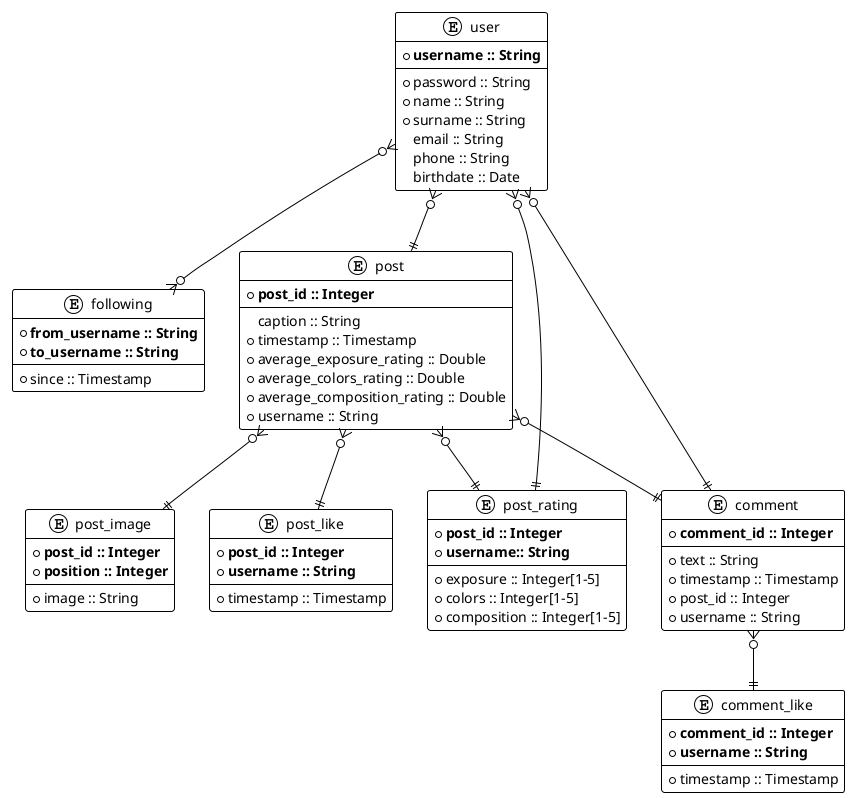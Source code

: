 @startuml Lipho DB ER Diagram
!theme plain

entity user {
    * **username :: String**
    --
    * password :: String
    * name :: String
    * surname :: String
    email :: String
    phone :: String
    birthdate :: Date
}

entity following {
    * **from_username :: String**
    * **to_username :: String**
    --
    * since :: Timestamp
}

entity post {
    * **post_id :: Integer**
    --
    caption :: String
    * timestamp :: Timestamp
    * average_exposure_rating :: Double
    * average_colors_rating :: Double
    * average_composition_rating :: Double
    * username :: String
}

entity post_image {
    * **post_id :: Integer**
    * **position :: Integer**
    --
    * image :: String
}

entity post_like {
    * **post_id :: Integer**
    * **username :: String**
    --
    * timestamp :: Timestamp
}

entity post_rating {
    * **post_id :: Integer**
    * **username:: String**
    --
    * exposure :: Integer[1-5]
    * colors :: Integer[1-5]
    * composition :: Integer[1-5]
}

entity comment {
    * **comment_id :: Integer**
    --
    * text :: String
    * timestamp :: Timestamp
    * post_id :: Integer
    * username :: String
}

entity comment_like {
    * **comment_id :: Integer**
    * **username :: String**
    --
    * timestamp :: Timestamp
}

user }o--o{ following
user }o--|| post
post }o--|| post_image
post }o--|| post_rating
post }o--|| comment
post }o--|| post_like
post_rating ||--o{ user
comment ||--o{ user
comment }o--|| comment_like

@enduml
